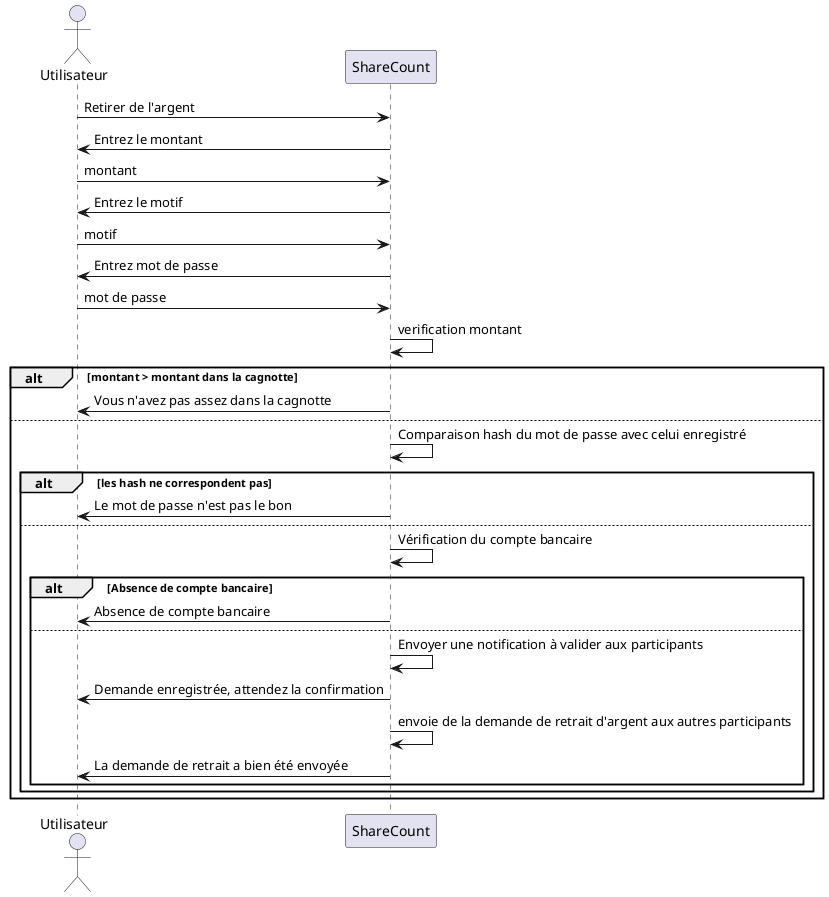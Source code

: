 @startuml  Retirer de l'argent

actor Utilisateur as user
participant ShareCount as sc

user -> sc : Retirer de l'argent
sc -> user : Entrez le montant
user -> sc : montant
sc -> user : Entrez le motif
user -> sc : motif
user <- sc : Entrez mot de passe
user -> sc : mot de passe
sc -> sc : verification montant
alt montant > montant dans la cagnotte
user <- sc : Vous n'avez pas assez dans la cagnotte
else
sc -> sc : Comparaison hash du mot de passe avec celui enregistré
alt les hash ne correspondent pas
user <- sc : Le mot de passe n'est pas le bon
else
sc -> sc : Vérification du compte bancaire

alt Absence de compte bancaire
sc -> user : Absence de compte bancaire
else
sc -> sc : Envoyer une notification à valider aux participants
sc -> user : Demande enregistrée, attendez la confirmation

sc -> sc 	: envoie de la demande de retrait d'argent aux autres participants
sc -> user : La demande de retrait a bien été envoyée
end
end
end

@enduml
